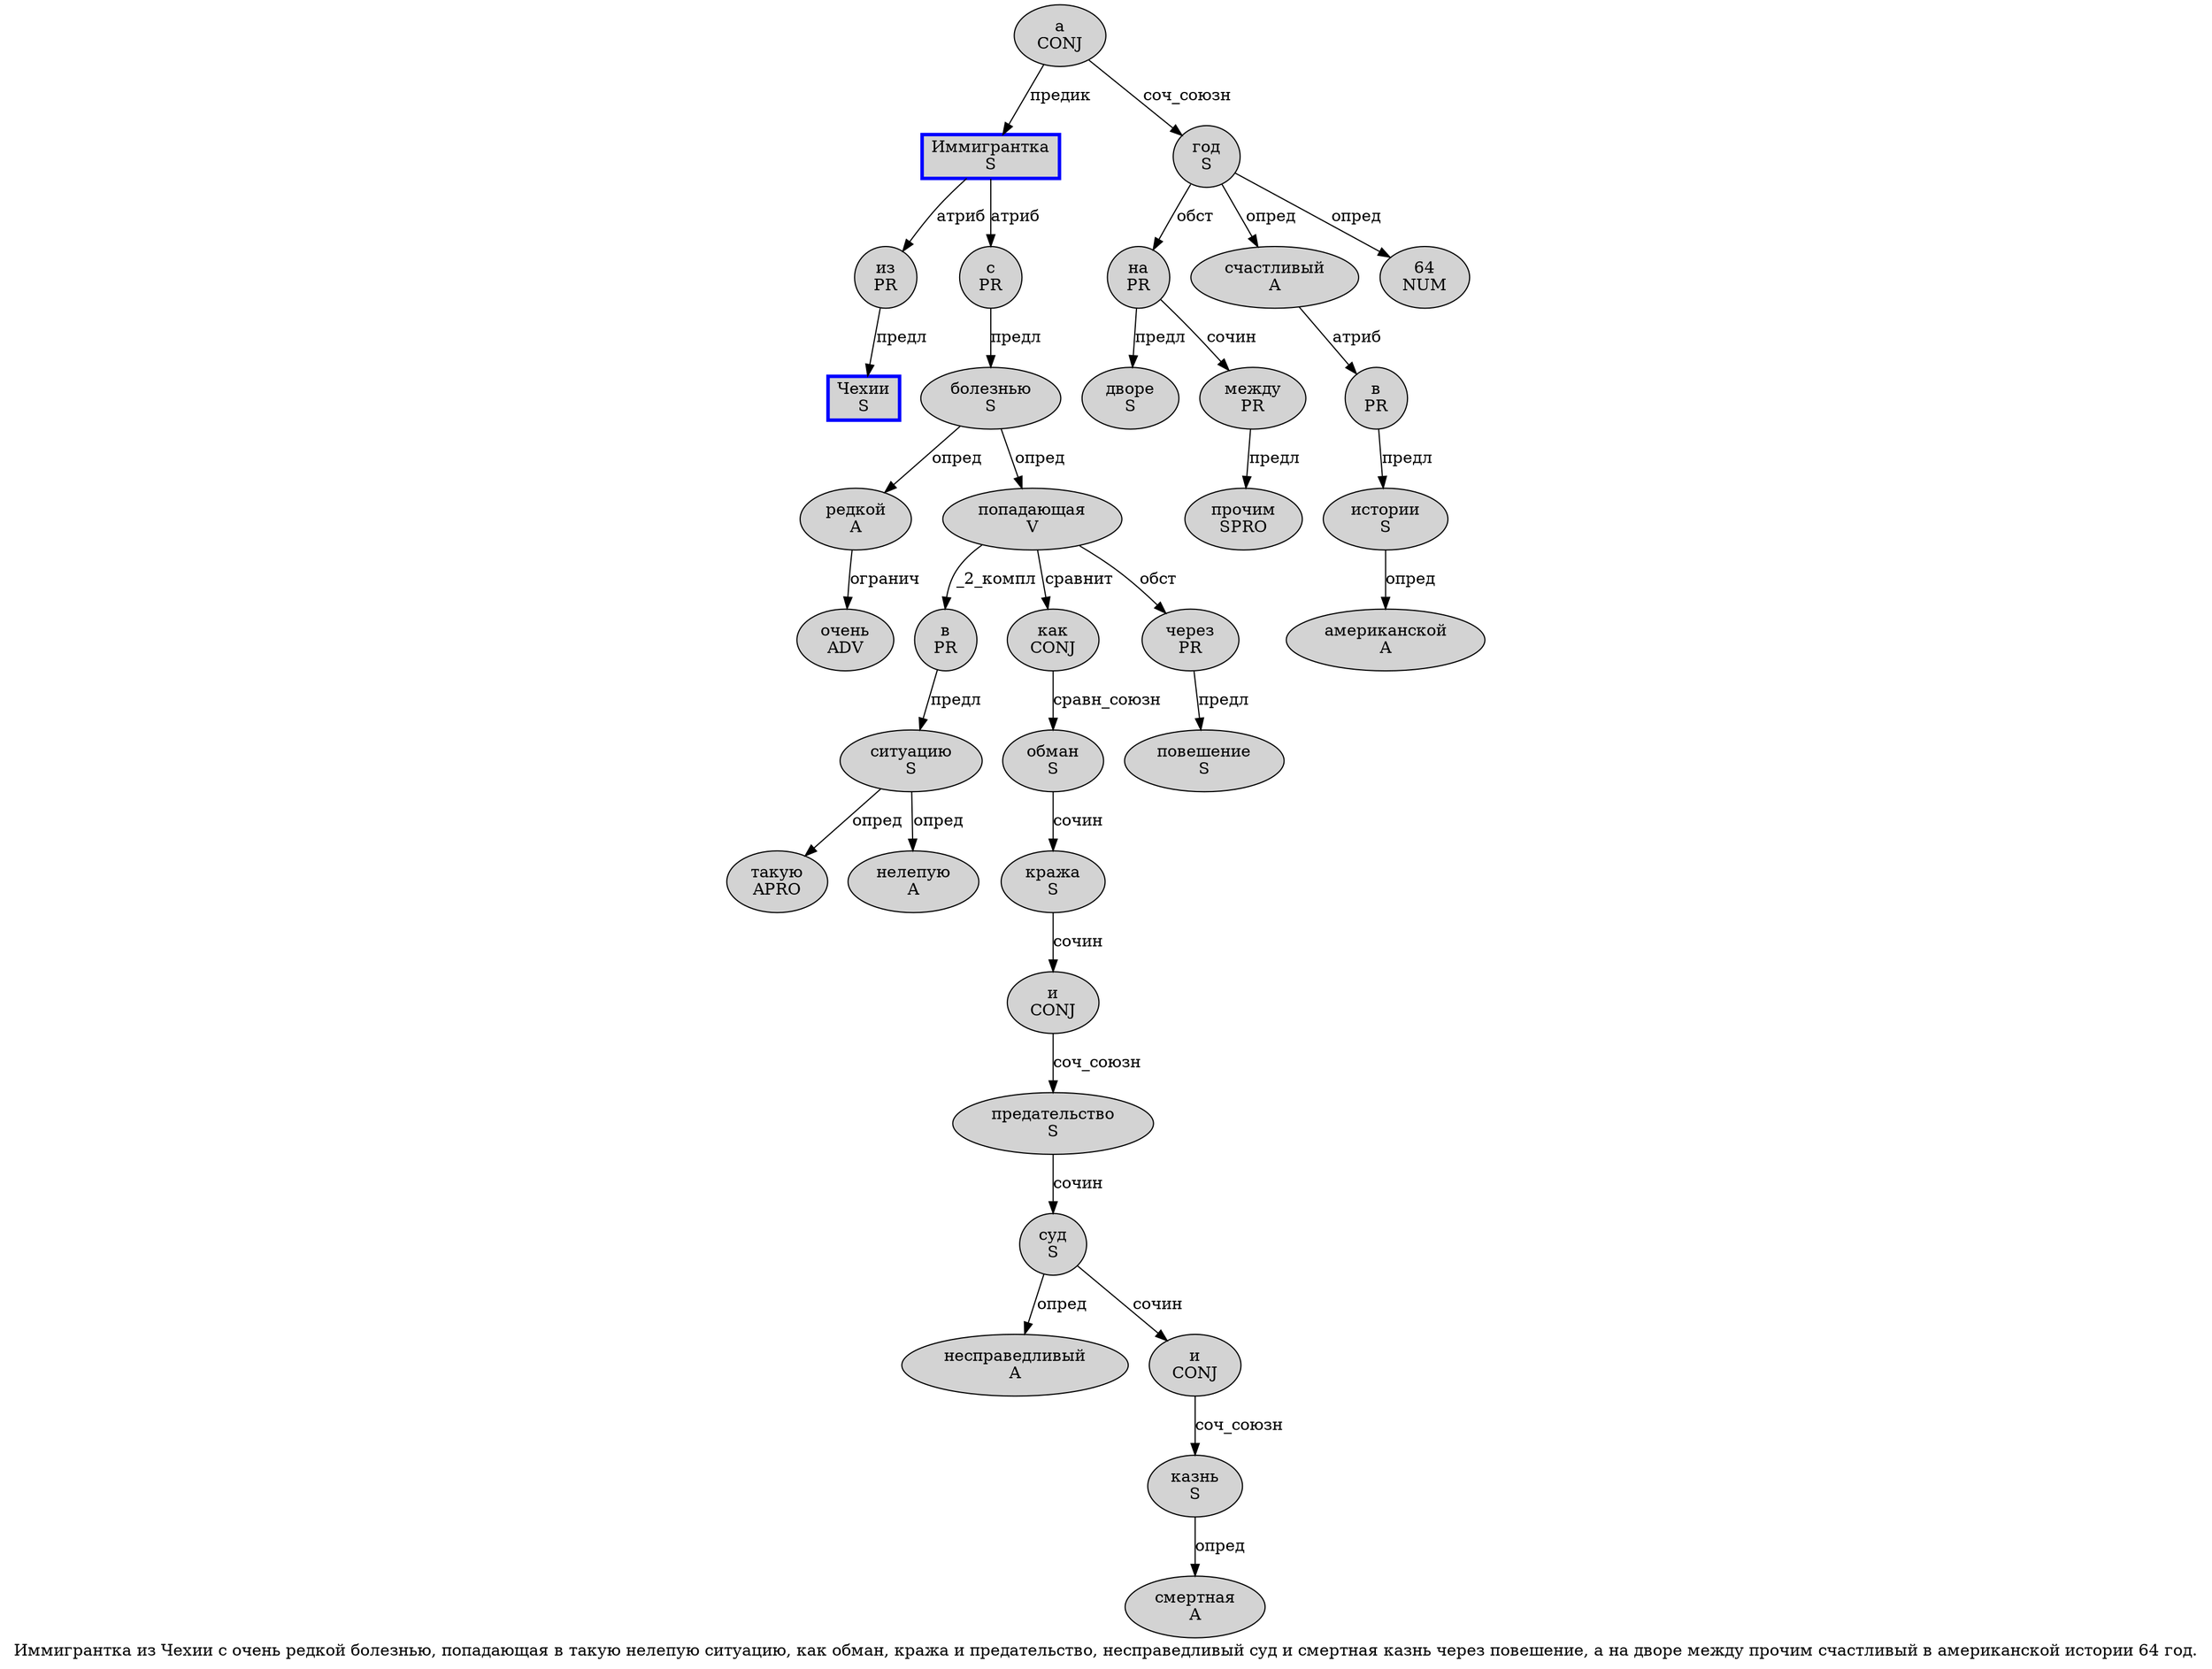digraph SENTENCE_300 {
	graph [label="Иммигрантка из Чехии с очень редкой болезнью, попадающая в такую нелепую ситуацию, как обман, кража и предательство, несправедливый суд и смертная казнь через повешение, а на дворе между прочим счастливый в американской истории 64 год."]
	node [style=filled]
		0 [label="Иммигрантка
S" color=blue fillcolor=lightgray penwidth=3 shape=box]
		1 [label="из
PR" color="" fillcolor=lightgray penwidth=1 shape=ellipse]
		2 [label="Чехии
S" color=blue fillcolor=lightgray penwidth=3 shape=box]
		3 [label="с
PR" color="" fillcolor=lightgray penwidth=1 shape=ellipse]
		4 [label="очень
ADV" color="" fillcolor=lightgray penwidth=1 shape=ellipse]
		5 [label="редкой
A" color="" fillcolor=lightgray penwidth=1 shape=ellipse]
		6 [label="болезнью
S" color="" fillcolor=lightgray penwidth=1 shape=ellipse]
		8 [label="попадающая
V" color="" fillcolor=lightgray penwidth=1 shape=ellipse]
		9 [label="в
PR" color="" fillcolor=lightgray penwidth=1 shape=ellipse]
		10 [label="такую
APRO" color="" fillcolor=lightgray penwidth=1 shape=ellipse]
		11 [label="нелепую
A" color="" fillcolor=lightgray penwidth=1 shape=ellipse]
		12 [label="ситуацию
S" color="" fillcolor=lightgray penwidth=1 shape=ellipse]
		14 [label="как
CONJ" color="" fillcolor=lightgray penwidth=1 shape=ellipse]
		15 [label="обман
S" color="" fillcolor=lightgray penwidth=1 shape=ellipse]
		17 [label="кража
S" color="" fillcolor=lightgray penwidth=1 shape=ellipse]
		18 [label="и
CONJ" color="" fillcolor=lightgray penwidth=1 shape=ellipse]
		19 [label="предательство
S" color="" fillcolor=lightgray penwidth=1 shape=ellipse]
		21 [label="несправедливый
A" color="" fillcolor=lightgray penwidth=1 shape=ellipse]
		22 [label="суд
S" color="" fillcolor=lightgray penwidth=1 shape=ellipse]
		23 [label="и
CONJ" color="" fillcolor=lightgray penwidth=1 shape=ellipse]
		24 [label="смертная
A" color="" fillcolor=lightgray penwidth=1 shape=ellipse]
		25 [label="казнь
S" color="" fillcolor=lightgray penwidth=1 shape=ellipse]
		26 [label="через
PR" color="" fillcolor=lightgray penwidth=1 shape=ellipse]
		27 [label="повешение
S" color="" fillcolor=lightgray penwidth=1 shape=ellipse]
		29 [label="а
CONJ" color="" fillcolor=lightgray penwidth=1 shape=ellipse]
		30 [label="на
PR" color="" fillcolor=lightgray penwidth=1 shape=ellipse]
		31 [label="дворе
S" color="" fillcolor=lightgray penwidth=1 shape=ellipse]
		32 [label="между
PR" color="" fillcolor=lightgray penwidth=1 shape=ellipse]
		33 [label="прочим
SPRO" color="" fillcolor=lightgray penwidth=1 shape=ellipse]
		34 [label="счастливый
A" color="" fillcolor=lightgray penwidth=1 shape=ellipse]
		35 [label="в
PR" color="" fillcolor=lightgray penwidth=1 shape=ellipse]
		36 [label="американской
A" color="" fillcolor=lightgray penwidth=1 shape=ellipse]
		37 [label="истории
S" color="" fillcolor=lightgray penwidth=1 shape=ellipse]
		38 [label="64
NUM" color="" fillcolor=lightgray penwidth=1 shape=ellipse]
		39 [label="год
S" color="" fillcolor=lightgray penwidth=1 shape=ellipse]
			12 -> 10 [label="опред"]
			12 -> 11 [label="опред"]
			6 -> 5 [label="опред"]
			6 -> 8 [label="опред"]
			15 -> 17 [label="сочин"]
			3 -> 6 [label="предл"]
			23 -> 25 [label="соч_союзн"]
			8 -> 9 [label="_2_компл"]
			8 -> 14 [label="сравнит"]
			8 -> 26 [label="обст"]
			5 -> 4 [label="огранич"]
			19 -> 22 [label="сочин"]
			37 -> 36 [label="опред"]
			1 -> 2 [label="предл"]
			39 -> 30 [label="обст"]
			39 -> 34 [label="опред"]
			39 -> 38 [label="опред"]
			35 -> 37 [label="предл"]
			22 -> 21 [label="опред"]
			22 -> 23 [label="сочин"]
			17 -> 18 [label="сочин"]
			9 -> 12 [label="предл"]
			34 -> 35 [label="атриб"]
			14 -> 15 [label="сравн_союзн"]
			26 -> 27 [label="предл"]
			18 -> 19 [label="соч_союзн"]
			29 -> 0 [label="предик"]
			29 -> 39 [label="соч_союзн"]
			25 -> 24 [label="опред"]
			32 -> 33 [label="предл"]
			0 -> 1 [label="атриб"]
			0 -> 3 [label="атриб"]
			30 -> 31 [label="предл"]
			30 -> 32 [label="сочин"]
}